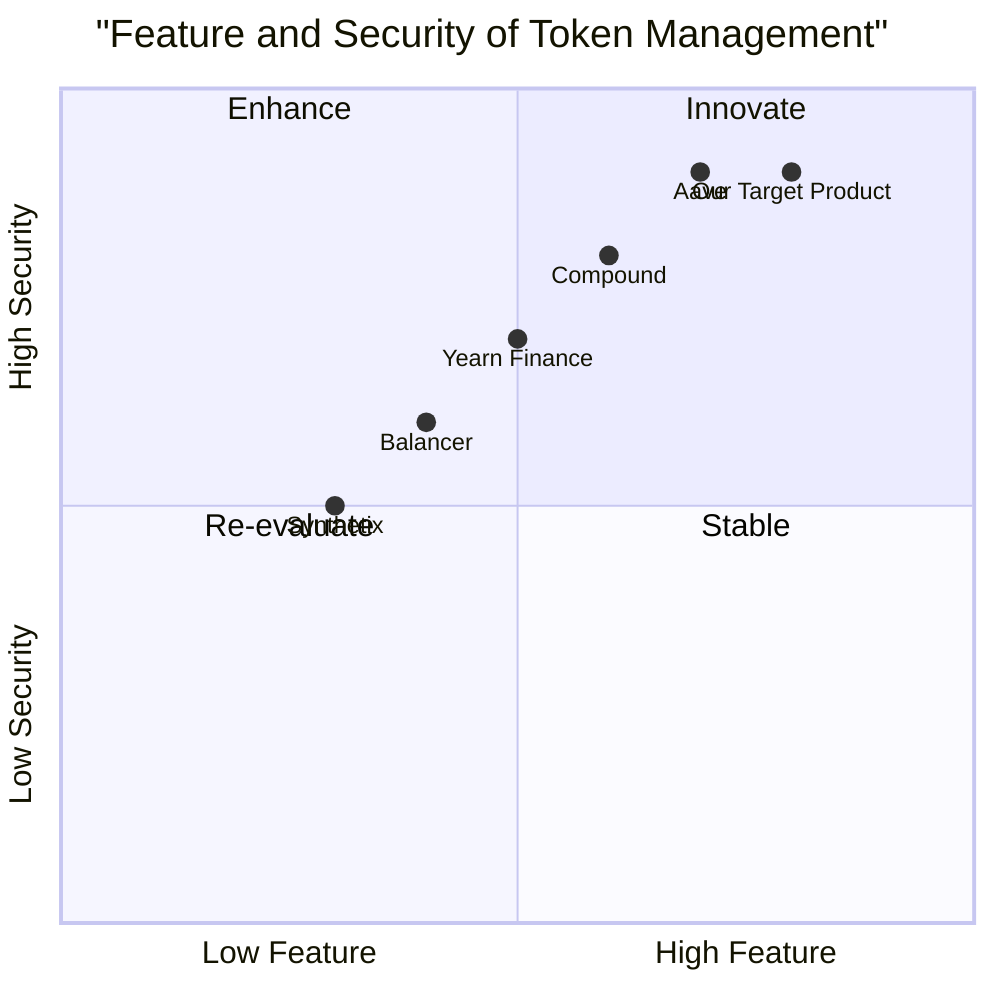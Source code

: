 quadrantChart
    title "Feature and Security of Token Management"
    x-axis "Low Feature" --> "High Feature"
    y-axis "Low Security" --> "High Security"
    quadrant-1 "Innovate"
    quadrant-2 "Enhance"
    quadrant-3 "Re-evaluate"
    quadrant-4 "Stable"
    "Compound": [0.6, 0.8]
    "Aave": [0.7, 0.9]
    "Yearn Finance": [0.5, 0.7]
    "Balancer": [0.4, 0.6]
    "Synthetix": [0.3, 0.5]
    "Our Target Product": [0.8, 0.9]